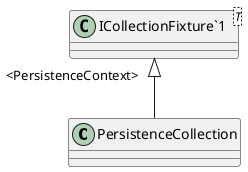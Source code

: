 @startuml
class PersistenceCollection {
}
class "ICollectionFixture`1"<T> {
}
"ICollectionFixture`1" "<PersistenceContext>" <|-- PersistenceCollection
@enduml
